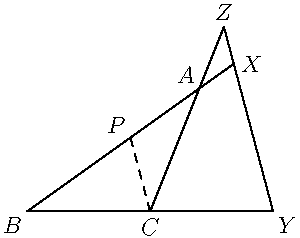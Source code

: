 
import geometry;

size(150);

pair A = (2, 5);
label("$A$", A, NW);
pair B = (-5, 0);
label("$B$", B, SW);
pair C = (0, 0);
label("$C$", C, S);

draw(A -- B -- C -- cycle);

real tx = -0.2;
real ty = 2;

pair X = ((1-tx)*A.x+tx*B.x, (1-tx)*A.y+tx*B.y);
label("$X$", X, E);
pair Y = ((1-ty)*B.x+ty*C.x, (1-ty)*B.y+ty*C.y);
label("$Y$", Y, SE);
pair Z = locate(intersectionpoint(line(locate(X), locate(Y)), line(locate(A), locate(C))));
label("$Z$", Z, N);

draw(A -- X);
draw(C -- Y);
draw(A -- Z);
draw(X -- Y -- Z);

line cp = parallel(locate(C), line(locate(X), locate(Z)));
point Pt = intersectionpoint(cp, line(locate(A), locate(B)));
pair P = locate(Pt);
label("$P$", P, NW);
draw(C -- P, dashed);

